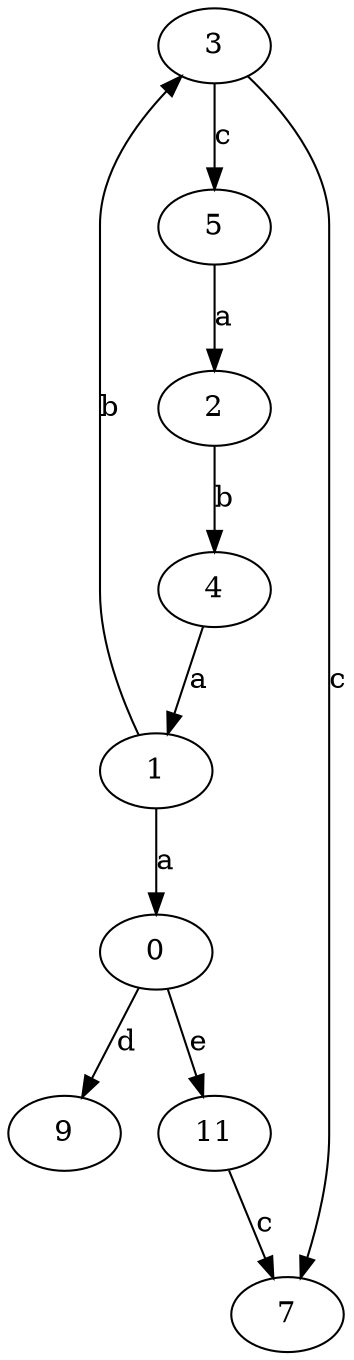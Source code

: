 strict digraph  {
0;
1;
2;
3;
4;
5;
7;
9;
11;
0 -> 9  [label=d];
0 -> 11  [label=e];
1 -> 0  [label=a];
1 -> 3  [label=b];
2 -> 4  [label=b];
3 -> 5  [label=c];
3 -> 7  [label=c];
4 -> 1  [label=a];
5 -> 2  [label=a];
11 -> 7  [label=c];
}
